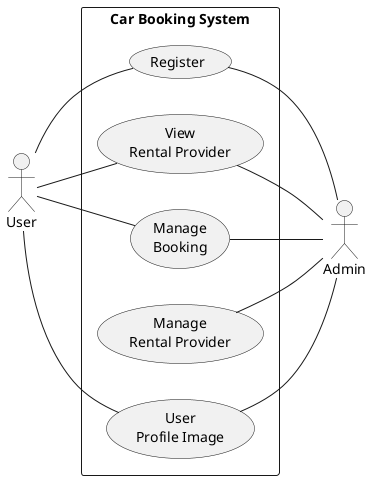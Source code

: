 @startuml Car Booking System Use Case Diagram
left to right direction
actor "User" as user
rectangle "Car Booking System" as CarBookingSystem {    
    usecase "Register" as Register
    usecase "View\nRental Provider" as ViewRental
    usecase "Manage\nBooking" as ManageBooking
    usecase "Manage\nRental Provider" as ManageRental
    usecase "User\nProfile Image" as UserProfileimage
}

user -- Register
user -- ViewRental
user -- ManageBooking
user -- UserProfileimage

actor "Admin" as Admin
Register -- Admin
ViewRental -- Admin
ManageBooking -- Admin
ManageRental -- Admin
UserProfileimage -- Admin


@enduml